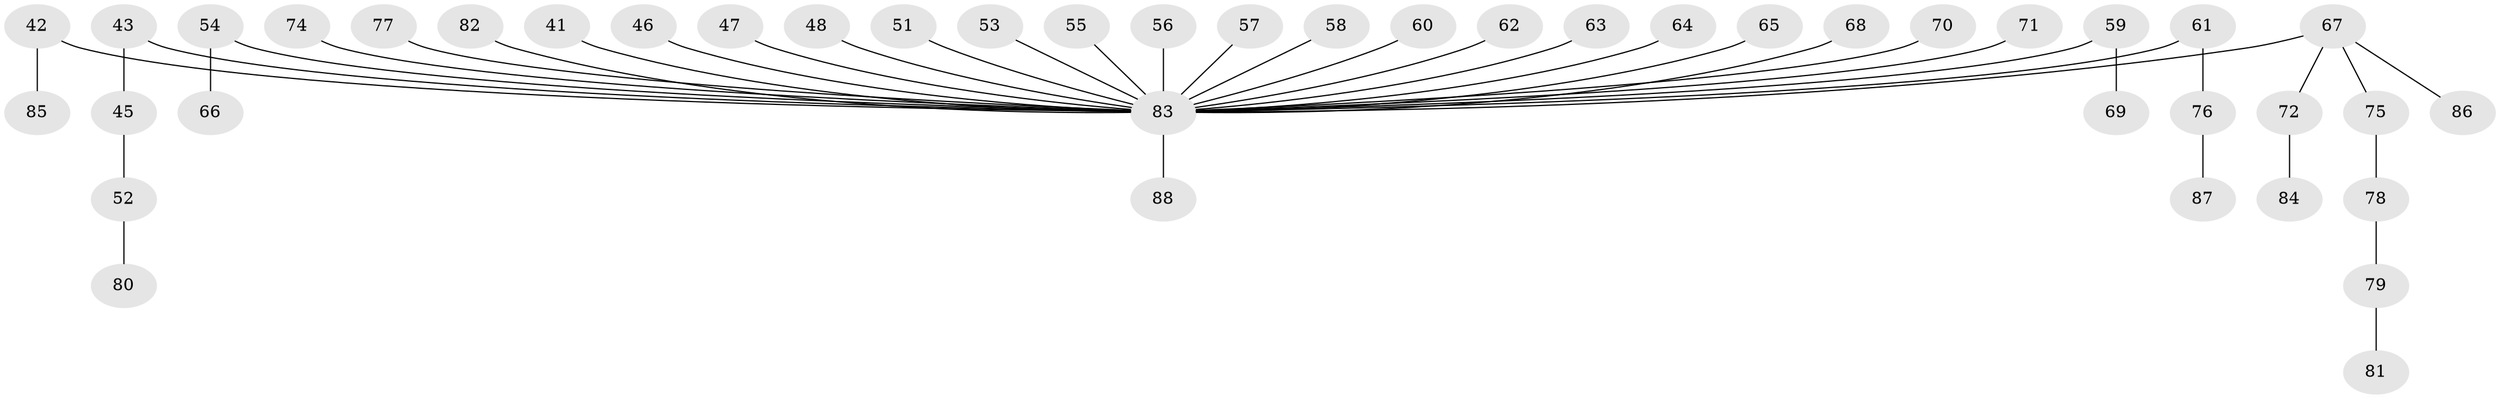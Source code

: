 // original degree distribution, {3: 0.125, 8: 0.022727272727272728, 2: 0.26136363636363635, 6: 0.011363636363636364, 1: 0.5, 4: 0.06818181818181818, 5: 0.011363636363636364}
// Generated by graph-tools (version 1.1) at 2025/52/03/09/25 04:52:34]
// undirected, 44 vertices, 43 edges
graph export_dot {
graph [start="1"]
  node [color=gray90,style=filled];
  41;
  42;
  43;
  45;
  46;
  47;
  48;
  51;
  52;
  53;
  54;
  55;
  56;
  57;
  58;
  59;
  60;
  61;
  62;
  63;
  64;
  65;
  66;
  67;
  68;
  69;
  70;
  71;
  72;
  74;
  75;
  76;
  77;
  78;
  79;
  80;
  81;
  82;
  83 [super="+39+73+50+31+20+35+22+29+30+33+34+37"];
  84;
  85;
  86;
  87;
  88;
  41 -- 83;
  42 -- 85;
  42 -- 83;
  43 -- 45;
  43 -- 83;
  45 -- 52;
  46 -- 83;
  47 -- 83;
  48 -- 83;
  51 -- 83;
  52 -- 80;
  53 -- 83;
  54 -- 66;
  54 -- 83;
  55 -- 83;
  56 -- 83;
  57 -- 83;
  58 -- 83;
  59 -- 69;
  59 -- 83;
  60 -- 83;
  61 -- 76;
  61 -- 83;
  62 -- 83;
  63 -- 83;
  64 -- 83;
  65 -- 83;
  67 -- 72;
  67 -- 75;
  67 -- 86;
  67 -- 83;
  68 -- 83;
  70 -- 83;
  71 -- 83;
  72 -- 84;
  74 -- 83;
  75 -- 78;
  76 -- 87;
  77 -- 83;
  78 -- 79;
  79 -- 81;
  82 -- 83;
  83 -- 88;
}
